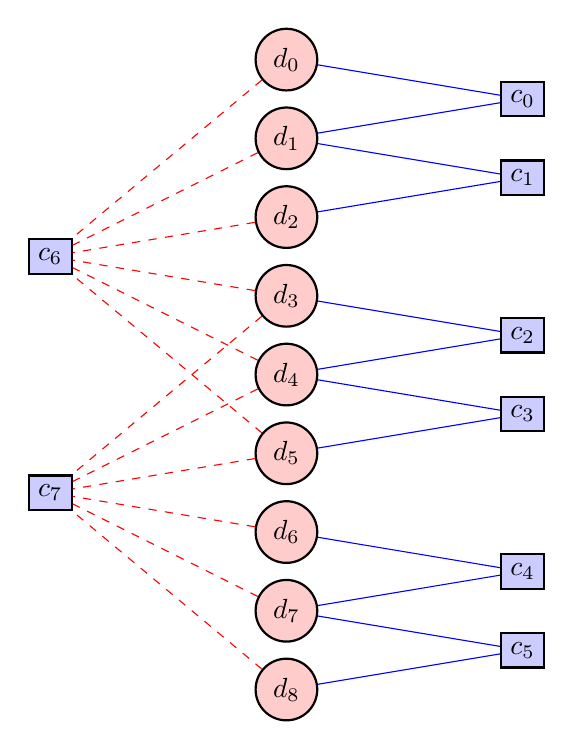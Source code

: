 \begin{tikzpicture}
\begin{scope}%[every node/.style={circle,thick,draw,fill=red!20}]
    \node[style={circle,thick,draw,fill=red!20}] (d1) at (0,-0) {$d_0$};
    \node[style={circle,thick,draw,fill=red!20}] (d2) at (0,-1) {$d_1$};
    \node[style={circle,thick,draw,fill=red!20}] (d3) at (0,-2) {$d_2$};
    \node[style={circle,thick,draw,fill=red!20}] (d4) at (0,-3) {$d_3$};
    \node[style={circle,thick,draw,fill=red!20}] (d5) at (0,-4) {$d_4$};
    \node[style={circle,thick,draw,fill=red!20}] (d6) at (0,-5) {$d_5$};
    \node[style={circle,thick,draw,fill=red!20}] (d7) at (0,-6) {$d_6$};
    \node[style={circle,thick,draw,fill=red!20}] (d8) at (0,-7) {$d_7$};
    \node[style={circle,thick,draw,fill=red!20}] (d9) at (0,-8) {$d_8$};

    \node[style={rectangle,thick,draw, fill=blue!20}] (c1) at (3,-0.5) {$c_0$};
    \node[style={rectangle,thick,draw, fill=blue!20}] (c2) at (3,-1.5) {$c_1$};
    \node[style={rectangle,thick,draw, fill=blue!20}] (c3) at (3,-3.5) {$c_2$};
    \node[style={rectangle,thick,draw, fill=blue!20}] (c4) at (3,-4.5) {$c_3$};
    \node[style={rectangle,thick,draw, fill=blue!20}] (c5) at (3,-6.5) {$c_4$};
    \node[style={rectangle,thick,draw, fill=blue!20}] (c6) at (3,-7.5) {$c_5$};
    \node[style={rectangle,thick,draw, fill=blue!20}] (c7) at (-3,-2.5) {$c_6$};
    \node[style={rectangle,thick,draw, fill=blue!20}] (c8) at (-3,-5.5) {$c_7$};

\end{scope}
\begin{scope}[>={Stealth},
            %   every node/.style={fill=white,circle},
            %   every edge/.style={draw=red}
              ]
    \path [-, blue] (d1) edge node {} (c1);
    \path [-, blue] (d2) edge node {} (c1);

    \path [-, blue] (d2) edge node {} (c2);
    \path [-, blue] (d3) edge node {} (c2);


    \path [-, blue] (d4) edge node {} (c3);
    \path [-, blue] (d5) edge node {} (c3);

    \path [-, blue] (d5) edge node {} (c4);
    \path [-, blue] (d6) edge node {} (c4);


    \path [-, blue] (d7) edge node {} (c5);
    \path [-, blue] (d8) edge node {} (c5);

    \path [-, blue] (d8) edge node {} (c6);
    \path [-, blue] (d9) edge node {} (c6);

                                           
    \path [dashed, red]  (d1) edge node {} (c7);
    \path [dashed, red]  (d2) edge node {} (c7);
    \path [dashed, red]  (d3) edge node {} (c7);
    \path [dashed, red]  (d4) edge node {} (c7);
    \path [dashed, red]  (d5) edge node {} (c7);
    \path [dashed, red]  (d6) edge node {} (c7);

    \path [dashed, red]  (d4) edge node {} (c8);
    \path [dashed, red]  (d5) edge node {} (c8);
    \path [dashed, red]  (d6) edge node {} (c8);                 
    \path [dashed, red]  (d7) edge node {} (c8);
    \path [dashed, red]  (d8) edge node {} (c8);
    \path [dashed, red]  (d9) edge node {} (c8);



\end{scope}
\end{tikzpicture}
